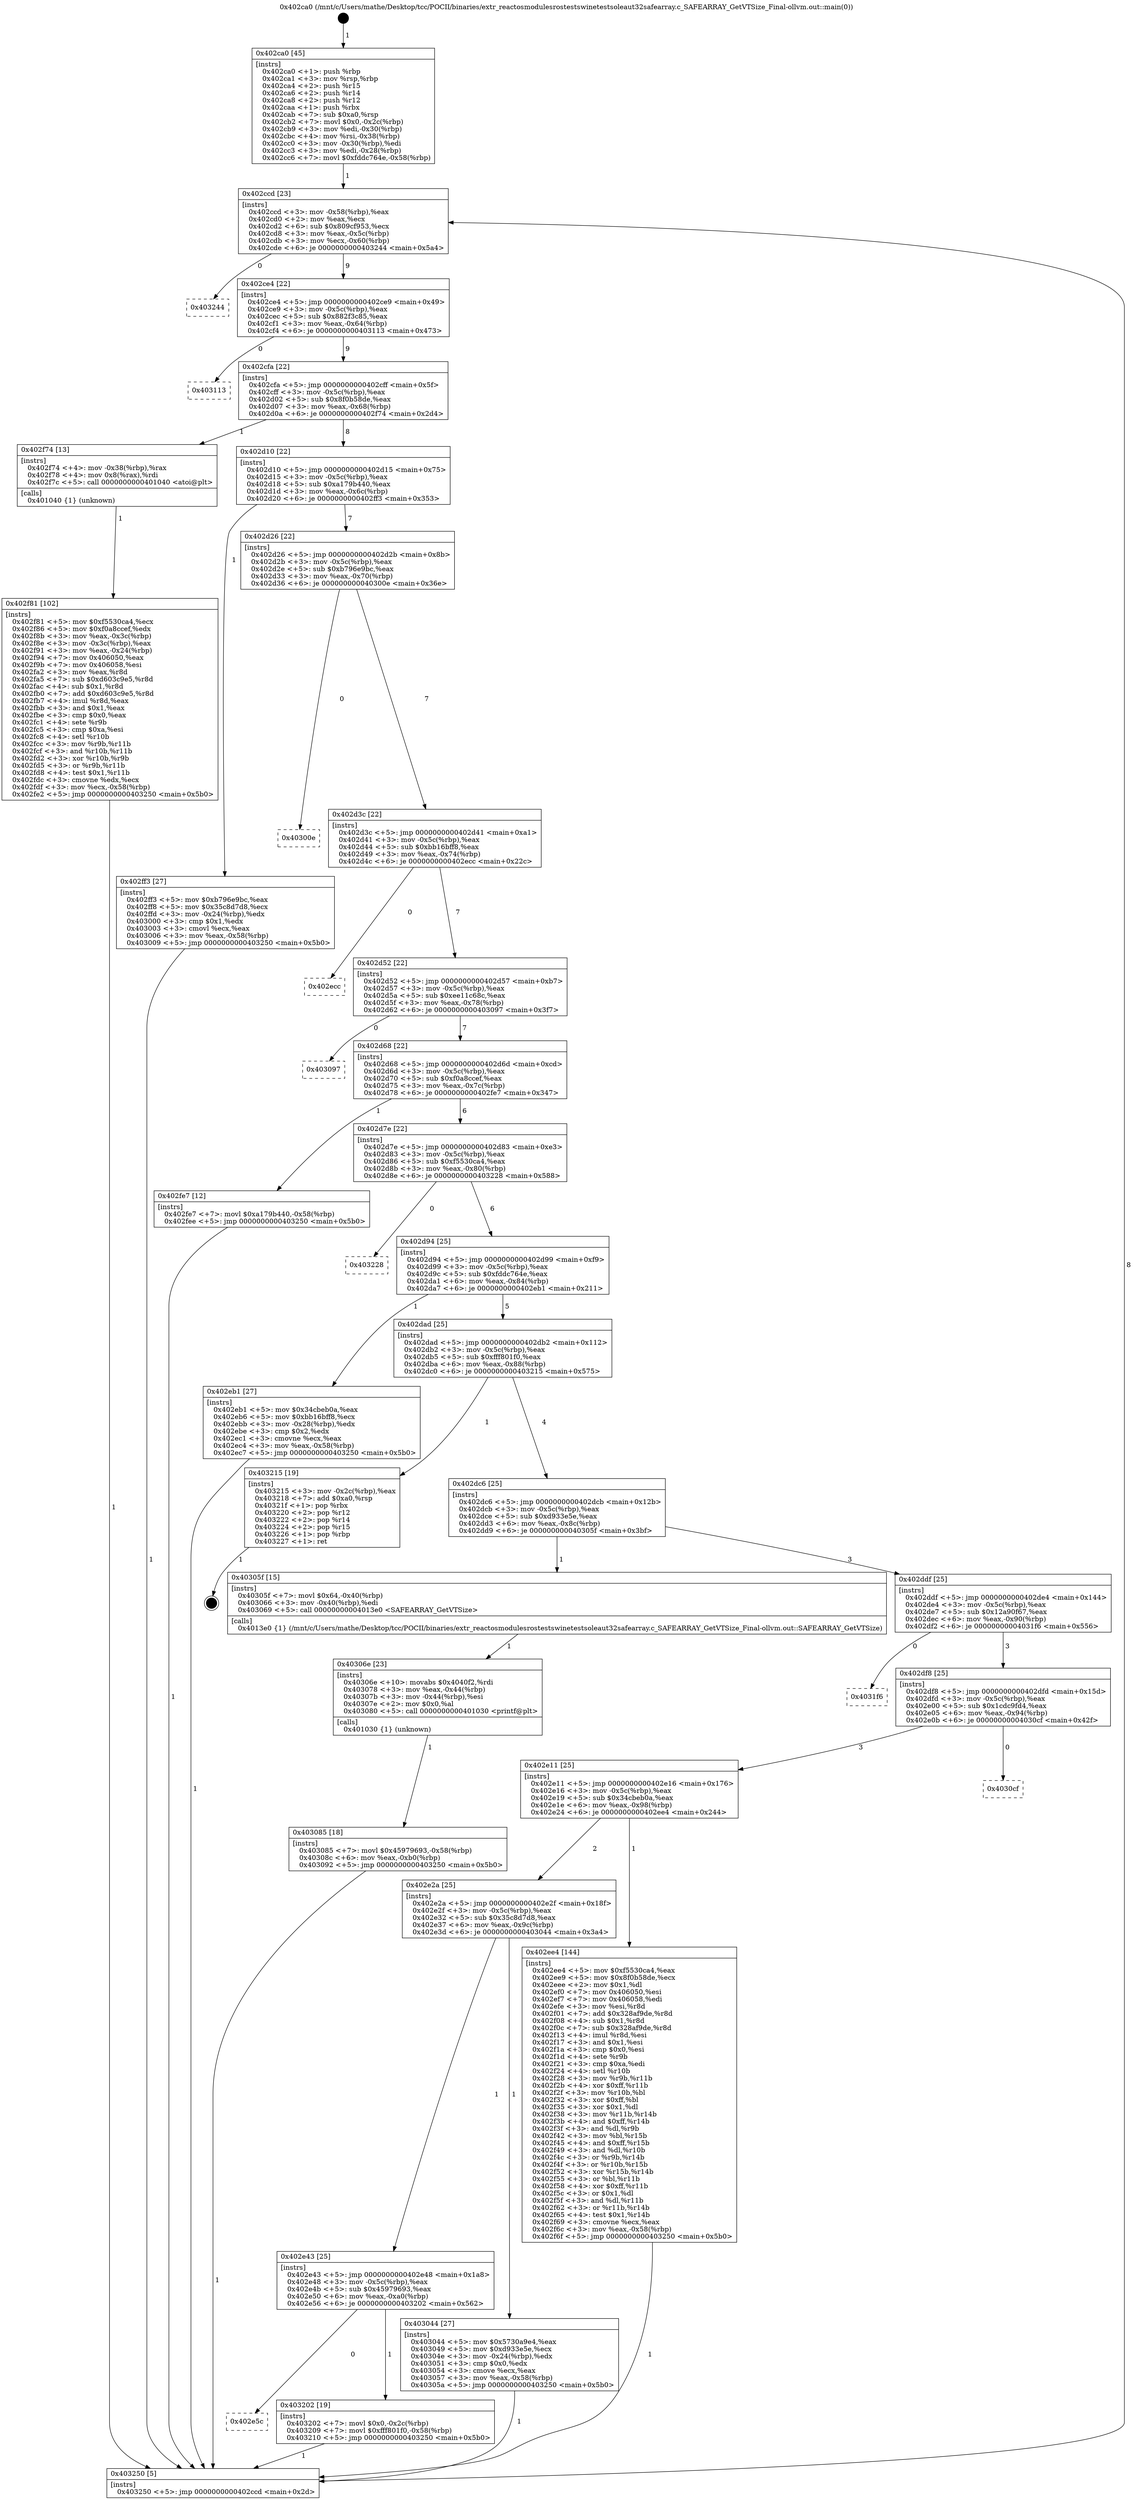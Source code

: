digraph "0x402ca0" {
  label = "0x402ca0 (/mnt/c/Users/mathe/Desktop/tcc/POCII/binaries/extr_reactosmodulesrostestswinetestsoleaut32safearray.c_SAFEARRAY_GetVTSize_Final-ollvm.out::main(0))"
  labelloc = "t"
  node[shape=record]

  Entry [label="",width=0.3,height=0.3,shape=circle,fillcolor=black,style=filled]
  "0x402ccd" [label="{
     0x402ccd [23]\l
     | [instrs]\l
     &nbsp;&nbsp;0x402ccd \<+3\>: mov -0x58(%rbp),%eax\l
     &nbsp;&nbsp;0x402cd0 \<+2\>: mov %eax,%ecx\l
     &nbsp;&nbsp;0x402cd2 \<+6\>: sub $0x809cf953,%ecx\l
     &nbsp;&nbsp;0x402cd8 \<+3\>: mov %eax,-0x5c(%rbp)\l
     &nbsp;&nbsp;0x402cdb \<+3\>: mov %ecx,-0x60(%rbp)\l
     &nbsp;&nbsp;0x402cde \<+6\>: je 0000000000403244 \<main+0x5a4\>\l
  }"]
  "0x403244" [label="{
     0x403244\l
  }", style=dashed]
  "0x402ce4" [label="{
     0x402ce4 [22]\l
     | [instrs]\l
     &nbsp;&nbsp;0x402ce4 \<+5\>: jmp 0000000000402ce9 \<main+0x49\>\l
     &nbsp;&nbsp;0x402ce9 \<+3\>: mov -0x5c(%rbp),%eax\l
     &nbsp;&nbsp;0x402cec \<+5\>: sub $0x882f3c85,%eax\l
     &nbsp;&nbsp;0x402cf1 \<+3\>: mov %eax,-0x64(%rbp)\l
     &nbsp;&nbsp;0x402cf4 \<+6\>: je 0000000000403113 \<main+0x473\>\l
  }"]
  Exit [label="",width=0.3,height=0.3,shape=circle,fillcolor=black,style=filled,peripheries=2]
  "0x403113" [label="{
     0x403113\l
  }", style=dashed]
  "0x402cfa" [label="{
     0x402cfa [22]\l
     | [instrs]\l
     &nbsp;&nbsp;0x402cfa \<+5\>: jmp 0000000000402cff \<main+0x5f\>\l
     &nbsp;&nbsp;0x402cff \<+3\>: mov -0x5c(%rbp),%eax\l
     &nbsp;&nbsp;0x402d02 \<+5\>: sub $0x8f0b58de,%eax\l
     &nbsp;&nbsp;0x402d07 \<+3\>: mov %eax,-0x68(%rbp)\l
     &nbsp;&nbsp;0x402d0a \<+6\>: je 0000000000402f74 \<main+0x2d4\>\l
  }"]
  "0x402e5c" [label="{
     0x402e5c\l
  }", style=dashed]
  "0x402f74" [label="{
     0x402f74 [13]\l
     | [instrs]\l
     &nbsp;&nbsp;0x402f74 \<+4\>: mov -0x38(%rbp),%rax\l
     &nbsp;&nbsp;0x402f78 \<+4\>: mov 0x8(%rax),%rdi\l
     &nbsp;&nbsp;0x402f7c \<+5\>: call 0000000000401040 \<atoi@plt\>\l
     | [calls]\l
     &nbsp;&nbsp;0x401040 \{1\} (unknown)\l
  }"]
  "0x402d10" [label="{
     0x402d10 [22]\l
     | [instrs]\l
     &nbsp;&nbsp;0x402d10 \<+5\>: jmp 0000000000402d15 \<main+0x75\>\l
     &nbsp;&nbsp;0x402d15 \<+3\>: mov -0x5c(%rbp),%eax\l
     &nbsp;&nbsp;0x402d18 \<+5\>: sub $0xa179b440,%eax\l
     &nbsp;&nbsp;0x402d1d \<+3\>: mov %eax,-0x6c(%rbp)\l
     &nbsp;&nbsp;0x402d20 \<+6\>: je 0000000000402ff3 \<main+0x353\>\l
  }"]
  "0x403202" [label="{
     0x403202 [19]\l
     | [instrs]\l
     &nbsp;&nbsp;0x403202 \<+7\>: movl $0x0,-0x2c(%rbp)\l
     &nbsp;&nbsp;0x403209 \<+7\>: movl $0xfff801f0,-0x58(%rbp)\l
     &nbsp;&nbsp;0x403210 \<+5\>: jmp 0000000000403250 \<main+0x5b0\>\l
  }"]
  "0x402ff3" [label="{
     0x402ff3 [27]\l
     | [instrs]\l
     &nbsp;&nbsp;0x402ff3 \<+5\>: mov $0xb796e9bc,%eax\l
     &nbsp;&nbsp;0x402ff8 \<+5\>: mov $0x35c8d7d8,%ecx\l
     &nbsp;&nbsp;0x402ffd \<+3\>: mov -0x24(%rbp),%edx\l
     &nbsp;&nbsp;0x403000 \<+3\>: cmp $0x1,%edx\l
     &nbsp;&nbsp;0x403003 \<+3\>: cmovl %ecx,%eax\l
     &nbsp;&nbsp;0x403006 \<+3\>: mov %eax,-0x58(%rbp)\l
     &nbsp;&nbsp;0x403009 \<+5\>: jmp 0000000000403250 \<main+0x5b0\>\l
  }"]
  "0x402d26" [label="{
     0x402d26 [22]\l
     | [instrs]\l
     &nbsp;&nbsp;0x402d26 \<+5\>: jmp 0000000000402d2b \<main+0x8b\>\l
     &nbsp;&nbsp;0x402d2b \<+3\>: mov -0x5c(%rbp),%eax\l
     &nbsp;&nbsp;0x402d2e \<+5\>: sub $0xb796e9bc,%eax\l
     &nbsp;&nbsp;0x402d33 \<+3\>: mov %eax,-0x70(%rbp)\l
     &nbsp;&nbsp;0x402d36 \<+6\>: je 000000000040300e \<main+0x36e\>\l
  }"]
  "0x403085" [label="{
     0x403085 [18]\l
     | [instrs]\l
     &nbsp;&nbsp;0x403085 \<+7\>: movl $0x45979693,-0x58(%rbp)\l
     &nbsp;&nbsp;0x40308c \<+6\>: mov %eax,-0xb0(%rbp)\l
     &nbsp;&nbsp;0x403092 \<+5\>: jmp 0000000000403250 \<main+0x5b0\>\l
  }"]
  "0x40300e" [label="{
     0x40300e\l
  }", style=dashed]
  "0x402d3c" [label="{
     0x402d3c [22]\l
     | [instrs]\l
     &nbsp;&nbsp;0x402d3c \<+5\>: jmp 0000000000402d41 \<main+0xa1\>\l
     &nbsp;&nbsp;0x402d41 \<+3\>: mov -0x5c(%rbp),%eax\l
     &nbsp;&nbsp;0x402d44 \<+5\>: sub $0xbb16bff8,%eax\l
     &nbsp;&nbsp;0x402d49 \<+3\>: mov %eax,-0x74(%rbp)\l
     &nbsp;&nbsp;0x402d4c \<+6\>: je 0000000000402ecc \<main+0x22c\>\l
  }"]
  "0x40306e" [label="{
     0x40306e [23]\l
     | [instrs]\l
     &nbsp;&nbsp;0x40306e \<+10\>: movabs $0x4040f2,%rdi\l
     &nbsp;&nbsp;0x403078 \<+3\>: mov %eax,-0x44(%rbp)\l
     &nbsp;&nbsp;0x40307b \<+3\>: mov -0x44(%rbp),%esi\l
     &nbsp;&nbsp;0x40307e \<+2\>: mov $0x0,%al\l
     &nbsp;&nbsp;0x403080 \<+5\>: call 0000000000401030 \<printf@plt\>\l
     | [calls]\l
     &nbsp;&nbsp;0x401030 \{1\} (unknown)\l
  }"]
  "0x402ecc" [label="{
     0x402ecc\l
  }", style=dashed]
  "0x402d52" [label="{
     0x402d52 [22]\l
     | [instrs]\l
     &nbsp;&nbsp;0x402d52 \<+5\>: jmp 0000000000402d57 \<main+0xb7\>\l
     &nbsp;&nbsp;0x402d57 \<+3\>: mov -0x5c(%rbp),%eax\l
     &nbsp;&nbsp;0x402d5a \<+5\>: sub $0xee11c68c,%eax\l
     &nbsp;&nbsp;0x402d5f \<+3\>: mov %eax,-0x78(%rbp)\l
     &nbsp;&nbsp;0x402d62 \<+6\>: je 0000000000403097 \<main+0x3f7\>\l
  }"]
  "0x402e43" [label="{
     0x402e43 [25]\l
     | [instrs]\l
     &nbsp;&nbsp;0x402e43 \<+5\>: jmp 0000000000402e48 \<main+0x1a8\>\l
     &nbsp;&nbsp;0x402e48 \<+3\>: mov -0x5c(%rbp),%eax\l
     &nbsp;&nbsp;0x402e4b \<+5\>: sub $0x45979693,%eax\l
     &nbsp;&nbsp;0x402e50 \<+6\>: mov %eax,-0xa0(%rbp)\l
     &nbsp;&nbsp;0x402e56 \<+6\>: je 0000000000403202 \<main+0x562\>\l
  }"]
  "0x403097" [label="{
     0x403097\l
  }", style=dashed]
  "0x402d68" [label="{
     0x402d68 [22]\l
     | [instrs]\l
     &nbsp;&nbsp;0x402d68 \<+5\>: jmp 0000000000402d6d \<main+0xcd\>\l
     &nbsp;&nbsp;0x402d6d \<+3\>: mov -0x5c(%rbp),%eax\l
     &nbsp;&nbsp;0x402d70 \<+5\>: sub $0xf0a8ccef,%eax\l
     &nbsp;&nbsp;0x402d75 \<+3\>: mov %eax,-0x7c(%rbp)\l
     &nbsp;&nbsp;0x402d78 \<+6\>: je 0000000000402fe7 \<main+0x347\>\l
  }"]
  "0x403044" [label="{
     0x403044 [27]\l
     | [instrs]\l
     &nbsp;&nbsp;0x403044 \<+5\>: mov $0x5730a9e4,%eax\l
     &nbsp;&nbsp;0x403049 \<+5\>: mov $0xd933e5e,%ecx\l
     &nbsp;&nbsp;0x40304e \<+3\>: mov -0x24(%rbp),%edx\l
     &nbsp;&nbsp;0x403051 \<+3\>: cmp $0x0,%edx\l
     &nbsp;&nbsp;0x403054 \<+3\>: cmove %ecx,%eax\l
     &nbsp;&nbsp;0x403057 \<+3\>: mov %eax,-0x58(%rbp)\l
     &nbsp;&nbsp;0x40305a \<+5\>: jmp 0000000000403250 \<main+0x5b0\>\l
  }"]
  "0x402fe7" [label="{
     0x402fe7 [12]\l
     | [instrs]\l
     &nbsp;&nbsp;0x402fe7 \<+7\>: movl $0xa179b440,-0x58(%rbp)\l
     &nbsp;&nbsp;0x402fee \<+5\>: jmp 0000000000403250 \<main+0x5b0\>\l
  }"]
  "0x402d7e" [label="{
     0x402d7e [22]\l
     | [instrs]\l
     &nbsp;&nbsp;0x402d7e \<+5\>: jmp 0000000000402d83 \<main+0xe3\>\l
     &nbsp;&nbsp;0x402d83 \<+3\>: mov -0x5c(%rbp),%eax\l
     &nbsp;&nbsp;0x402d86 \<+5\>: sub $0xf5530ca4,%eax\l
     &nbsp;&nbsp;0x402d8b \<+3\>: mov %eax,-0x80(%rbp)\l
     &nbsp;&nbsp;0x402d8e \<+6\>: je 0000000000403228 \<main+0x588\>\l
  }"]
  "0x402f81" [label="{
     0x402f81 [102]\l
     | [instrs]\l
     &nbsp;&nbsp;0x402f81 \<+5\>: mov $0xf5530ca4,%ecx\l
     &nbsp;&nbsp;0x402f86 \<+5\>: mov $0xf0a8ccef,%edx\l
     &nbsp;&nbsp;0x402f8b \<+3\>: mov %eax,-0x3c(%rbp)\l
     &nbsp;&nbsp;0x402f8e \<+3\>: mov -0x3c(%rbp),%eax\l
     &nbsp;&nbsp;0x402f91 \<+3\>: mov %eax,-0x24(%rbp)\l
     &nbsp;&nbsp;0x402f94 \<+7\>: mov 0x406050,%eax\l
     &nbsp;&nbsp;0x402f9b \<+7\>: mov 0x406058,%esi\l
     &nbsp;&nbsp;0x402fa2 \<+3\>: mov %eax,%r8d\l
     &nbsp;&nbsp;0x402fa5 \<+7\>: sub $0xd603c9e5,%r8d\l
     &nbsp;&nbsp;0x402fac \<+4\>: sub $0x1,%r8d\l
     &nbsp;&nbsp;0x402fb0 \<+7\>: add $0xd603c9e5,%r8d\l
     &nbsp;&nbsp;0x402fb7 \<+4\>: imul %r8d,%eax\l
     &nbsp;&nbsp;0x402fbb \<+3\>: and $0x1,%eax\l
     &nbsp;&nbsp;0x402fbe \<+3\>: cmp $0x0,%eax\l
     &nbsp;&nbsp;0x402fc1 \<+4\>: sete %r9b\l
     &nbsp;&nbsp;0x402fc5 \<+3\>: cmp $0xa,%esi\l
     &nbsp;&nbsp;0x402fc8 \<+4\>: setl %r10b\l
     &nbsp;&nbsp;0x402fcc \<+3\>: mov %r9b,%r11b\l
     &nbsp;&nbsp;0x402fcf \<+3\>: and %r10b,%r11b\l
     &nbsp;&nbsp;0x402fd2 \<+3\>: xor %r10b,%r9b\l
     &nbsp;&nbsp;0x402fd5 \<+3\>: or %r9b,%r11b\l
     &nbsp;&nbsp;0x402fd8 \<+4\>: test $0x1,%r11b\l
     &nbsp;&nbsp;0x402fdc \<+3\>: cmovne %edx,%ecx\l
     &nbsp;&nbsp;0x402fdf \<+3\>: mov %ecx,-0x58(%rbp)\l
     &nbsp;&nbsp;0x402fe2 \<+5\>: jmp 0000000000403250 \<main+0x5b0\>\l
  }"]
  "0x403228" [label="{
     0x403228\l
  }", style=dashed]
  "0x402d94" [label="{
     0x402d94 [25]\l
     | [instrs]\l
     &nbsp;&nbsp;0x402d94 \<+5\>: jmp 0000000000402d99 \<main+0xf9\>\l
     &nbsp;&nbsp;0x402d99 \<+3\>: mov -0x5c(%rbp),%eax\l
     &nbsp;&nbsp;0x402d9c \<+5\>: sub $0xfddc764e,%eax\l
     &nbsp;&nbsp;0x402da1 \<+6\>: mov %eax,-0x84(%rbp)\l
     &nbsp;&nbsp;0x402da7 \<+6\>: je 0000000000402eb1 \<main+0x211\>\l
  }"]
  "0x402e2a" [label="{
     0x402e2a [25]\l
     | [instrs]\l
     &nbsp;&nbsp;0x402e2a \<+5\>: jmp 0000000000402e2f \<main+0x18f\>\l
     &nbsp;&nbsp;0x402e2f \<+3\>: mov -0x5c(%rbp),%eax\l
     &nbsp;&nbsp;0x402e32 \<+5\>: sub $0x35c8d7d8,%eax\l
     &nbsp;&nbsp;0x402e37 \<+6\>: mov %eax,-0x9c(%rbp)\l
     &nbsp;&nbsp;0x402e3d \<+6\>: je 0000000000403044 \<main+0x3a4\>\l
  }"]
  "0x402eb1" [label="{
     0x402eb1 [27]\l
     | [instrs]\l
     &nbsp;&nbsp;0x402eb1 \<+5\>: mov $0x34cbeb0a,%eax\l
     &nbsp;&nbsp;0x402eb6 \<+5\>: mov $0xbb16bff8,%ecx\l
     &nbsp;&nbsp;0x402ebb \<+3\>: mov -0x28(%rbp),%edx\l
     &nbsp;&nbsp;0x402ebe \<+3\>: cmp $0x2,%edx\l
     &nbsp;&nbsp;0x402ec1 \<+3\>: cmovne %ecx,%eax\l
     &nbsp;&nbsp;0x402ec4 \<+3\>: mov %eax,-0x58(%rbp)\l
     &nbsp;&nbsp;0x402ec7 \<+5\>: jmp 0000000000403250 \<main+0x5b0\>\l
  }"]
  "0x402dad" [label="{
     0x402dad [25]\l
     | [instrs]\l
     &nbsp;&nbsp;0x402dad \<+5\>: jmp 0000000000402db2 \<main+0x112\>\l
     &nbsp;&nbsp;0x402db2 \<+3\>: mov -0x5c(%rbp),%eax\l
     &nbsp;&nbsp;0x402db5 \<+5\>: sub $0xfff801f0,%eax\l
     &nbsp;&nbsp;0x402dba \<+6\>: mov %eax,-0x88(%rbp)\l
     &nbsp;&nbsp;0x402dc0 \<+6\>: je 0000000000403215 \<main+0x575\>\l
  }"]
  "0x403250" [label="{
     0x403250 [5]\l
     | [instrs]\l
     &nbsp;&nbsp;0x403250 \<+5\>: jmp 0000000000402ccd \<main+0x2d\>\l
  }"]
  "0x402ca0" [label="{
     0x402ca0 [45]\l
     | [instrs]\l
     &nbsp;&nbsp;0x402ca0 \<+1\>: push %rbp\l
     &nbsp;&nbsp;0x402ca1 \<+3\>: mov %rsp,%rbp\l
     &nbsp;&nbsp;0x402ca4 \<+2\>: push %r15\l
     &nbsp;&nbsp;0x402ca6 \<+2\>: push %r14\l
     &nbsp;&nbsp;0x402ca8 \<+2\>: push %r12\l
     &nbsp;&nbsp;0x402caa \<+1\>: push %rbx\l
     &nbsp;&nbsp;0x402cab \<+7\>: sub $0xa0,%rsp\l
     &nbsp;&nbsp;0x402cb2 \<+7\>: movl $0x0,-0x2c(%rbp)\l
     &nbsp;&nbsp;0x402cb9 \<+3\>: mov %edi,-0x30(%rbp)\l
     &nbsp;&nbsp;0x402cbc \<+4\>: mov %rsi,-0x38(%rbp)\l
     &nbsp;&nbsp;0x402cc0 \<+3\>: mov -0x30(%rbp),%edi\l
     &nbsp;&nbsp;0x402cc3 \<+3\>: mov %edi,-0x28(%rbp)\l
     &nbsp;&nbsp;0x402cc6 \<+7\>: movl $0xfddc764e,-0x58(%rbp)\l
  }"]
  "0x402ee4" [label="{
     0x402ee4 [144]\l
     | [instrs]\l
     &nbsp;&nbsp;0x402ee4 \<+5\>: mov $0xf5530ca4,%eax\l
     &nbsp;&nbsp;0x402ee9 \<+5\>: mov $0x8f0b58de,%ecx\l
     &nbsp;&nbsp;0x402eee \<+2\>: mov $0x1,%dl\l
     &nbsp;&nbsp;0x402ef0 \<+7\>: mov 0x406050,%esi\l
     &nbsp;&nbsp;0x402ef7 \<+7\>: mov 0x406058,%edi\l
     &nbsp;&nbsp;0x402efe \<+3\>: mov %esi,%r8d\l
     &nbsp;&nbsp;0x402f01 \<+7\>: add $0x328af9de,%r8d\l
     &nbsp;&nbsp;0x402f08 \<+4\>: sub $0x1,%r8d\l
     &nbsp;&nbsp;0x402f0c \<+7\>: sub $0x328af9de,%r8d\l
     &nbsp;&nbsp;0x402f13 \<+4\>: imul %r8d,%esi\l
     &nbsp;&nbsp;0x402f17 \<+3\>: and $0x1,%esi\l
     &nbsp;&nbsp;0x402f1a \<+3\>: cmp $0x0,%esi\l
     &nbsp;&nbsp;0x402f1d \<+4\>: sete %r9b\l
     &nbsp;&nbsp;0x402f21 \<+3\>: cmp $0xa,%edi\l
     &nbsp;&nbsp;0x402f24 \<+4\>: setl %r10b\l
     &nbsp;&nbsp;0x402f28 \<+3\>: mov %r9b,%r11b\l
     &nbsp;&nbsp;0x402f2b \<+4\>: xor $0xff,%r11b\l
     &nbsp;&nbsp;0x402f2f \<+3\>: mov %r10b,%bl\l
     &nbsp;&nbsp;0x402f32 \<+3\>: xor $0xff,%bl\l
     &nbsp;&nbsp;0x402f35 \<+3\>: xor $0x1,%dl\l
     &nbsp;&nbsp;0x402f38 \<+3\>: mov %r11b,%r14b\l
     &nbsp;&nbsp;0x402f3b \<+4\>: and $0xff,%r14b\l
     &nbsp;&nbsp;0x402f3f \<+3\>: and %dl,%r9b\l
     &nbsp;&nbsp;0x402f42 \<+3\>: mov %bl,%r15b\l
     &nbsp;&nbsp;0x402f45 \<+4\>: and $0xff,%r15b\l
     &nbsp;&nbsp;0x402f49 \<+3\>: and %dl,%r10b\l
     &nbsp;&nbsp;0x402f4c \<+3\>: or %r9b,%r14b\l
     &nbsp;&nbsp;0x402f4f \<+3\>: or %r10b,%r15b\l
     &nbsp;&nbsp;0x402f52 \<+3\>: xor %r15b,%r14b\l
     &nbsp;&nbsp;0x402f55 \<+3\>: or %bl,%r11b\l
     &nbsp;&nbsp;0x402f58 \<+4\>: xor $0xff,%r11b\l
     &nbsp;&nbsp;0x402f5c \<+3\>: or $0x1,%dl\l
     &nbsp;&nbsp;0x402f5f \<+3\>: and %dl,%r11b\l
     &nbsp;&nbsp;0x402f62 \<+3\>: or %r11b,%r14b\l
     &nbsp;&nbsp;0x402f65 \<+4\>: test $0x1,%r14b\l
     &nbsp;&nbsp;0x402f69 \<+3\>: cmovne %ecx,%eax\l
     &nbsp;&nbsp;0x402f6c \<+3\>: mov %eax,-0x58(%rbp)\l
     &nbsp;&nbsp;0x402f6f \<+5\>: jmp 0000000000403250 \<main+0x5b0\>\l
  }"]
  "0x403215" [label="{
     0x403215 [19]\l
     | [instrs]\l
     &nbsp;&nbsp;0x403215 \<+3\>: mov -0x2c(%rbp),%eax\l
     &nbsp;&nbsp;0x403218 \<+7\>: add $0xa0,%rsp\l
     &nbsp;&nbsp;0x40321f \<+1\>: pop %rbx\l
     &nbsp;&nbsp;0x403220 \<+2\>: pop %r12\l
     &nbsp;&nbsp;0x403222 \<+2\>: pop %r14\l
     &nbsp;&nbsp;0x403224 \<+2\>: pop %r15\l
     &nbsp;&nbsp;0x403226 \<+1\>: pop %rbp\l
     &nbsp;&nbsp;0x403227 \<+1\>: ret\l
  }"]
  "0x402dc6" [label="{
     0x402dc6 [25]\l
     | [instrs]\l
     &nbsp;&nbsp;0x402dc6 \<+5\>: jmp 0000000000402dcb \<main+0x12b\>\l
     &nbsp;&nbsp;0x402dcb \<+3\>: mov -0x5c(%rbp),%eax\l
     &nbsp;&nbsp;0x402dce \<+5\>: sub $0xd933e5e,%eax\l
     &nbsp;&nbsp;0x402dd3 \<+6\>: mov %eax,-0x8c(%rbp)\l
     &nbsp;&nbsp;0x402dd9 \<+6\>: je 000000000040305f \<main+0x3bf\>\l
  }"]
  "0x402e11" [label="{
     0x402e11 [25]\l
     | [instrs]\l
     &nbsp;&nbsp;0x402e11 \<+5\>: jmp 0000000000402e16 \<main+0x176\>\l
     &nbsp;&nbsp;0x402e16 \<+3\>: mov -0x5c(%rbp),%eax\l
     &nbsp;&nbsp;0x402e19 \<+5\>: sub $0x34cbeb0a,%eax\l
     &nbsp;&nbsp;0x402e1e \<+6\>: mov %eax,-0x98(%rbp)\l
     &nbsp;&nbsp;0x402e24 \<+6\>: je 0000000000402ee4 \<main+0x244\>\l
  }"]
  "0x40305f" [label="{
     0x40305f [15]\l
     | [instrs]\l
     &nbsp;&nbsp;0x40305f \<+7\>: movl $0x64,-0x40(%rbp)\l
     &nbsp;&nbsp;0x403066 \<+3\>: mov -0x40(%rbp),%edi\l
     &nbsp;&nbsp;0x403069 \<+5\>: call 00000000004013e0 \<SAFEARRAY_GetVTSize\>\l
     | [calls]\l
     &nbsp;&nbsp;0x4013e0 \{1\} (/mnt/c/Users/mathe/Desktop/tcc/POCII/binaries/extr_reactosmodulesrostestswinetestsoleaut32safearray.c_SAFEARRAY_GetVTSize_Final-ollvm.out::SAFEARRAY_GetVTSize)\l
  }"]
  "0x402ddf" [label="{
     0x402ddf [25]\l
     | [instrs]\l
     &nbsp;&nbsp;0x402ddf \<+5\>: jmp 0000000000402de4 \<main+0x144\>\l
     &nbsp;&nbsp;0x402de4 \<+3\>: mov -0x5c(%rbp),%eax\l
     &nbsp;&nbsp;0x402de7 \<+5\>: sub $0x12a90f67,%eax\l
     &nbsp;&nbsp;0x402dec \<+6\>: mov %eax,-0x90(%rbp)\l
     &nbsp;&nbsp;0x402df2 \<+6\>: je 00000000004031f6 \<main+0x556\>\l
  }"]
  "0x4030cf" [label="{
     0x4030cf\l
  }", style=dashed]
  "0x4031f6" [label="{
     0x4031f6\l
  }", style=dashed]
  "0x402df8" [label="{
     0x402df8 [25]\l
     | [instrs]\l
     &nbsp;&nbsp;0x402df8 \<+5\>: jmp 0000000000402dfd \<main+0x15d\>\l
     &nbsp;&nbsp;0x402dfd \<+3\>: mov -0x5c(%rbp),%eax\l
     &nbsp;&nbsp;0x402e00 \<+5\>: sub $0x1cdc9fd4,%eax\l
     &nbsp;&nbsp;0x402e05 \<+6\>: mov %eax,-0x94(%rbp)\l
     &nbsp;&nbsp;0x402e0b \<+6\>: je 00000000004030cf \<main+0x42f\>\l
  }"]
  Entry -> "0x402ca0" [label=" 1"]
  "0x402ccd" -> "0x403244" [label=" 0"]
  "0x402ccd" -> "0x402ce4" [label=" 9"]
  "0x403215" -> Exit [label=" 1"]
  "0x402ce4" -> "0x403113" [label=" 0"]
  "0x402ce4" -> "0x402cfa" [label=" 9"]
  "0x403202" -> "0x403250" [label=" 1"]
  "0x402cfa" -> "0x402f74" [label=" 1"]
  "0x402cfa" -> "0x402d10" [label=" 8"]
  "0x402e43" -> "0x402e5c" [label=" 0"]
  "0x402d10" -> "0x402ff3" [label=" 1"]
  "0x402d10" -> "0x402d26" [label=" 7"]
  "0x402e43" -> "0x403202" [label=" 1"]
  "0x402d26" -> "0x40300e" [label=" 0"]
  "0x402d26" -> "0x402d3c" [label=" 7"]
  "0x403085" -> "0x403250" [label=" 1"]
  "0x402d3c" -> "0x402ecc" [label=" 0"]
  "0x402d3c" -> "0x402d52" [label=" 7"]
  "0x40306e" -> "0x403085" [label=" 1"]
  "0x402d52" -> "0x403097" [label=" 0"]
  "0x402d52" -> "0x402d68" [label=" 7"]
  "0x40305f" -> "0x40306e" [label=" 1"]
  "0x402d68" -> "0x402fe7" [label=" 1"]
  "0x402d68" -> "0x402d7e" [label=" 6"]
  "0x403044" -> "0x403250" [label=" 1"]
  "0x402d7e" -> "0x403228" [label=" 0"]
  "0x402d7e" -> "0x402d94" [label=" 6"]
  "0x402e2a" -> "0x403044" [label=" 1"]
  "0x402d94" -> "0x402eb1" [label=" 1"]
  "0x402d94" -> "0x402dad" [label=" 5"]
  "0x402eb1" -> "0x403250" [label=" 1"]
  "0x402ca0" -> "0x402ccd" [label=" 1"]
  "0x403250" -> "0x402ccd" [label=" 8"]
  "0x402e2a" -> "0x402e43" [label=" 1"]
  "0x402dad" -> "0x403215" [label=" 1"]
  "0x402dad" -> "0x402dc6" [label=" 4"]
  "0x402ff3" -> "0x403250" [label=" 1"]
  "0x402dc6" -> "0x40305f" [label=" 1"]
  "0x402dc6" -> "0x402ddf" [label=" 3"]
  "0x402f81" -> "0x403250" [label=" 1"]
  "0x402ddf" -> "0x4031f6" [label=" 0"]
  "0x402ddf" -> "0x402df8" [label=" 3"]
  "0x402f74" -> "0x402f81" [label=" 1"]
  "0x402df8" -> "0x4030cf" [label=" 0"]
  "0x402df8" -> "0x402e11" [label=" 3"]
  "0x402fe7" -> "0x403250" [label=" 1"]
  "0x402e11" -> "0x402ee4" [label=" 1"]
  "0x402e11" -> "0x402e2a" [label=" 2"]
  "0x402ee4" -> "0x403250" [label=" 1"]
}
